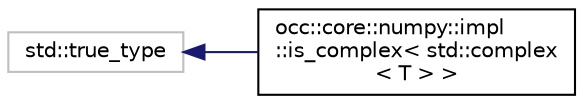 digraph "Graphical Class Hierarchy"
{
 // LATEX_PDF_SIZE
  bgcolor="transparent";
  edge [fontname="Helvetica",fontsize="10",labelfontname="Helvetica",labelfontsize="10"];
  node [fontname="Helvetica",fontsize="10",shape=record];
  rankdir="LR";
  Node129 [label="std::true_type",height=0.2,width=0.4,color="grey75",tooltip=" "];
  Node129 -> Node0 [dir="back",color="midnightblue",fontsize="10",style="solid",fontname="Helvetica"];
  Node0 [label="occ::core::numpy::impl\l::is_complex\< std::complex\l\< T \> \>",height=0.2,width=0.4,color="black",URL="$structocc_1_1core_1_1numpy_1_1impl_1_1is__complex_3_01std_1_1complex_3_01T_01_4_01_4.html",tooltip=" "];
}
